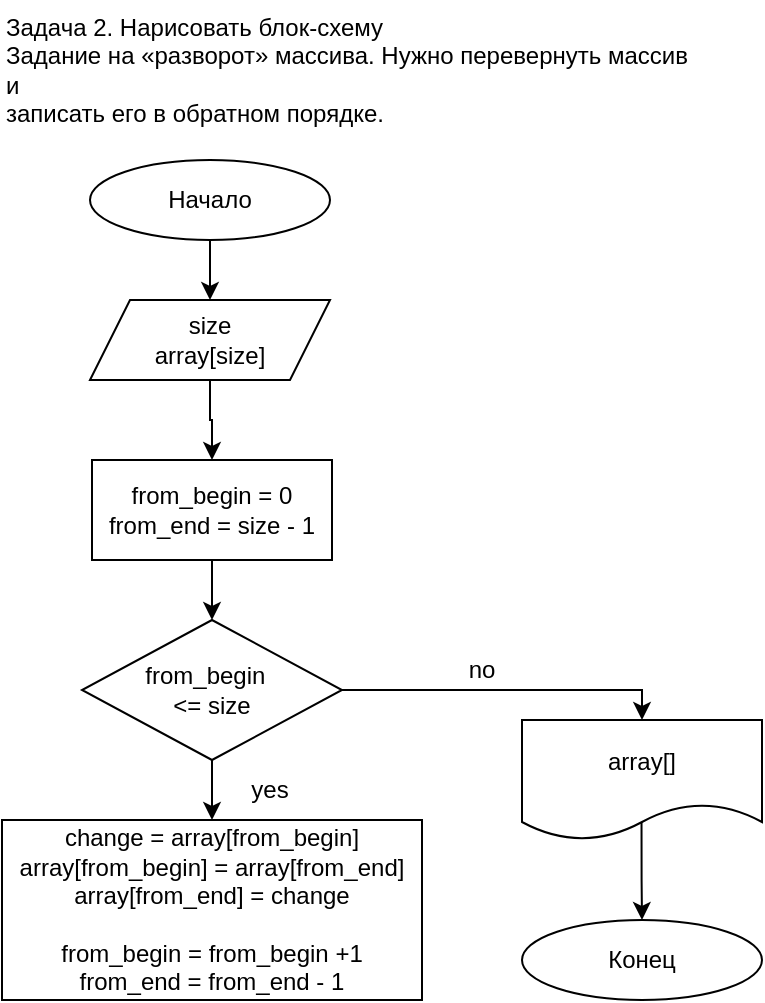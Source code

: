 <mxfile version="20.0.4" type="github">
  <diagram id="SJwlsnb9VVdo9dX8HRDT" name="Page-1">
    <mxGraphModel dx="1292" dy="719" grid="1" gridSize="10" guides="1" tooltips="1" connect="1" arrows="1" fold="1" page="1" pageScale="1" pageWidth="827" pageHeight="1169" math="0" shadow="0">
      <root>
        <mxCell id="0" />
        <mxCell id="1" parent="0" />
        <mxCell id="wYtWK1omzs3Etrd2XhPH-1" value="Задача 2. Нарисовать блок-схему&#xa;Задание на «разворот» массива. Нужно перевернуть массив и&#xa;записать его в обратном порядке." style="text;whiteSpace=wrap;html=1;" vertex="1" parent="1">
          <mxGeometry x="310" width="350" height="70" as="geometry" />
        </mxCell>
        <mxCell id="wYtWK1omzs3Etrd2XhPH-4" value="" style="edgeStyle=orthogonalEdgeStyle;rounded=0;orthogonalLoop=1;jettySize=auto;html=1;" edge="1" parent="1" source="wYtWK1omzs3Etrd2XhPH-2" target="wYtWK1omzs3Etrd2XhPH-3">
          <mxGeometry relative="1" as="geometry" />
        </mxCell>
        <mxCell id="wYtWK1omzs3Etrd2XhPH-2" value="Начало" style="ellipse;whiteSpace=wrap;html=1;" vertex="1" parent="1">
          <mxGeometry x="354" y="80" width="120" height="40" as="geometry" />
        </mxCell>
        <mxCell id="wYtWK1omzs3Etrd2XhPH-6" value="" style="edgeStyle=orthogonalEdgeStyle;rounded=0;orthogonalLoop=1;jettySize=auto;html=1;" edge="1" parent="1" source="wYtWK1omzs3Etrd2XhPH-3" target="wYtWK1omzs3Etrd2XhPH-5">
          <mxGeometry relative="1" as="geometry" />
        </mxCell>
        <mxCell id="wYtWK1omzs3Etrd2XhPH-3" value="size&lt;br&gt;array[size]" style="shape=parallelogram;perimeter=parallelogramPerimeter;whiteSpace=wrap;html=1;fixedSize=1;" vertex="1" parent="1">
          <mxGeometry x="354" y="150" width="120" height="40" as="geometry" />
        </mxCell>
        <mxCell id="wYtWK1omzs3Etrd2XhPH-8" value="" style="edgeStyle=orthogonalEdgeStyle;rounded=0;orthogonalLoop=1;jettySize=auto;html=1;" edge="1" parent="1" source="wYtWK1omzs3Etrd2XhPH-5" target="wYtWK1omzs3Etrd2XhPH-7">
          <mxGeometry relative="1" as="geometry" />
        </mxCell>
        <mxCell id="wYtWK1omzs3Etrd2XhPH-5" value="from_begin = 0&lt;br&gt;from_end = size - 1" style="rounded=0;whiteSpace=wrap;html=1;" vertex="1" parent="1">
          <mxGeometry x="355" y="230" width="120" height="50" as="geometry" />
        </mxCell>
        <mxCell id="wYtWK1omzs3Etrd2XhPH-10" value="" style="edgeStyle=orthogonalEdgeStyle;rounded=0;orthogonalLoop=1;jettySize=auto;html=1;" edge="1" parent="1" source="wYtWK1omzs3Etrd2XhPH-7" target="wYtWK1omzs3Etrd2XhPH-9">
          <mxGeometry relative="1" as="geometry" />
        </mxCell>
        <mxCell id="wYtWK1omzs3Etrd2XhPH-14" value="" style="edgeStyle=orthogonalEdgeStyle;rounded=0;orthogonalLoop=1;jettySize=auto;html=1;entryX=0.5;entryY=0;entryDx=0;entryDy=0;" edge="1" parent="1" source="wYtWK1omzs3Etrd2XhPH-7" target="wYtWK1omzs3Etrd2XhPH-13">
          <mxGeometry relative="1" as="geometry">
            <Array as="points">
              <mxPoint x="630" y="345" />
            </Array>
          </mxGeometry>
        </mxCell>
        <mxCell id="wYtWK1omzs3Etrd2XhPH-7" value="from_begin&amp;nbsp;&amp;nbsp;&lt;br&gt;&amp;lt;= size" style="rhombus;whiteSpace=wrap;html=1;rounded=0;" vertex="1" parent="1">
          <mxGeometry x="350" y="310" width="130" height="70" as="geometry" />
        </mxCell>
        <mxCell id="wYtWK1omzs3Etrd2XhPH-9" value="change = array[from_begin]&lt;br&gt;array[from_begin] = array[from_end]&lt;br&gt;array[from_end] = change&lt;br&gt;&lt;br&gt;from_begin = from_begin +1&lt;br&gt;from_end = from_end&amp;nbsp;- 1" style="whiteSpace=wrap;html=1;rounded=0;" vertex="1" parent="1">
          <mxGeometry x="310" y="410" width="210" height="90" as="geometry" />
        </mxCell>
        <mxCell id="wYtWK1omzs3Etrd2XhPH-16" value="" style="edgeStyle=orthogonalEdgeStyle;rounded=0;orthogonalLoop=1;jettySize=auto;html=1;exitX=0.498;exitY=0.824;exitDx=0;exitDy=0;exitPerimeter=0;" edge="1" parent="1" source="wYtWK1omzs3Etrd2XhPH-13" target="wYtWK1omzs3Etrd2XhPH-15">
          <mxGeometry relative="1" as="geometry" />
        </mxCell>
        <mxCell id="wYtWK1omzs3Etrd2XhPH-13" value="array[]" style="shape=document;whiteSpace=wrap;html=1;boundedLbl=1;rounded=0;" vertex="1" parent="1">
          <mxGeometry x="570" y="360" width="120" height="60" as="geometry" />
        </mxCell>
        <mxCell id="wYtWK1omzs3Etrd2XhPH-15" value="Конец" style="ellipse;whiteSpace=wrap;html=1;rounded=0;" vertex="1" parent="1">
          <mxGeometry x="570" y="460" width="120" height="40" as="geometry" />
        </mxCell>
        <mxCell id="wYtWK1omzs3Etrd2XhPH-17" value="yes" style="text;html=1;strokeColor=none;fillColor=none;align=center;verticalAlign=middle;whiteSpace=wrap;rounded=0;" vertex="1" parent="1">
          <mxGeometry x="414" y="380" width="60" height="30" as="geometry" />
        </mxCell>
        <mxCell id="wYtWK1omzs3Etrd2XhPH-18" value="no" style="text;html=1;strokeColor=none;fillColor=none;align=center;verticalAlign=middle;whiteSpace=wrap;rounded=0;" vertex="1" parent="1">
          <mxGeometry x="520" y="320" width="60" height="30" as="geometry" />
        </mxCell>
      </root>
    </mxGraphModel>
  </diagram>
</mxfile>
